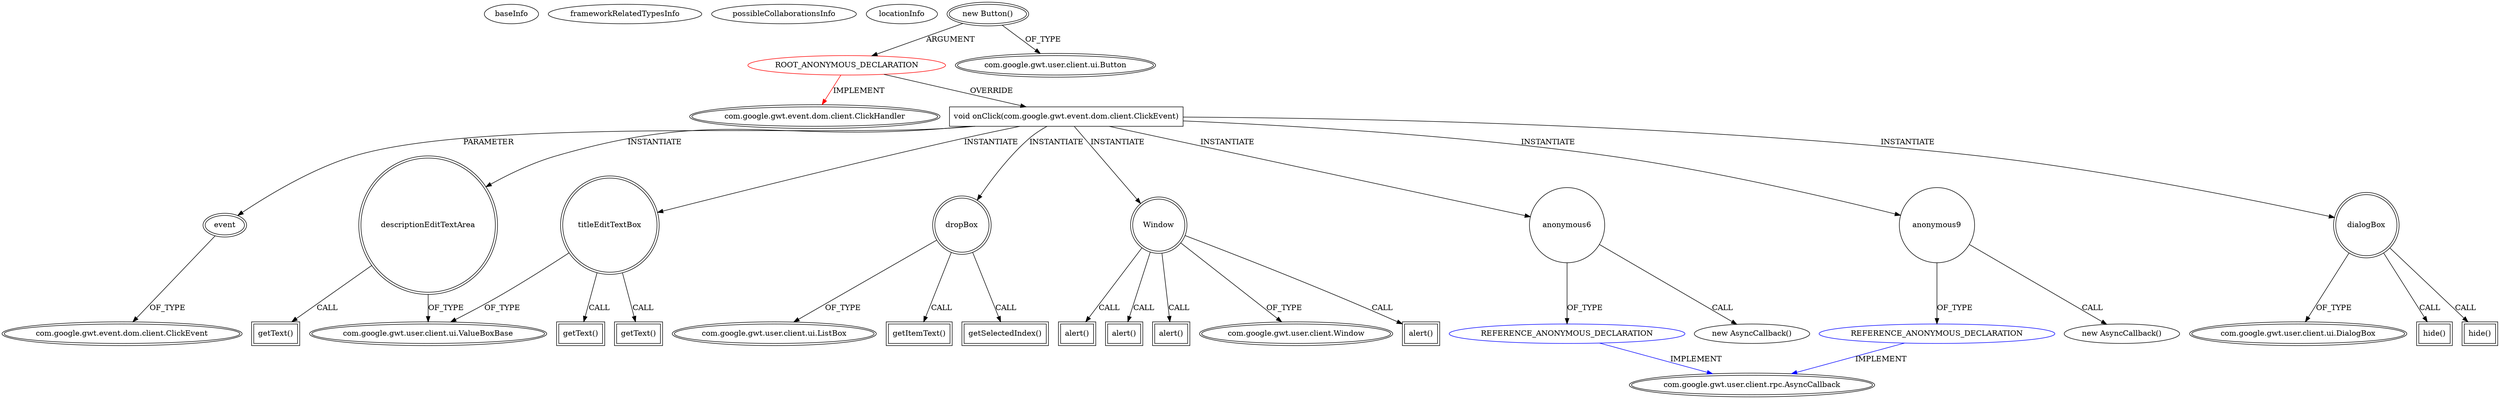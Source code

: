 digraph {
baseInfo[graphId=882,category="extension_graph",isAnonymous=true,possibleRelation=true]
frameworkRelatedTypesInfo[0="com.google.gwt.event.dom.client.ClickHandler"]
possibleCollaborationsInfo[0="882~OVERRIDING_METHOD_DECLARATION-INSTANTIATION-~com.google.gwt.event.dom.client.ClickHandler ~com.google.gwt.user.client.rpc.AsyncCallback ~true~true"]
locationInfo[projectName="bobvash-Resolution-Tracker",filePath="/bobvash-Resolution-Tracker/Resolution-Tracker-master/ResolutionTracker/src/com/bobvash/resolutiontracker/client/ResolutionDayWidget.java",contextSignature="com.google.gwt.user.client.ui.DialogBox createNewTaskDialogBox()",graphId="882"]
0[label="ROOT_ANONYMOUS_DECLARATION",vertexType="ROOT_ANONYMOUS_DECLARATION",isFrameworkType=false,color=red]
1[label="com.google.gwt.event.dom.client.ClickHandler",vertexType="FRAMEWORK_INTERFACE_TYPE",isFrameworkType=true,peripheries=2]
2[label="new Button()",vertexType="OUTSIDE_CONSTRUCTOR_CALL",isFrameworkType=true,peripheries=2]
3[label="com.google.gwt.user.client.ui.Button",vertexType="FRAMEWORK_CLASS_TYPE",isFrameworkType=true,peripheries=2]
4[label="void onClick(com.google.gwt.event.dom.client.ClickEvent)",vertexType="OVERRIDING_METHOD_DECLARATION",isFrameworkType=false,shape=box]
5[label="event",vertexType="PARAMETER_DECLARATION",isFrameworkType=true,peripheries=2]
6[label="com.google.gwt.event.dom.client.ClickEvent",vertexType="FRAMEWORK_CLASS_TYPE",isFrameworkType=true,peripheries=2]
7[label="titleEditTextBox",vertexType="VARIABLE_EXPRESION",isFrameworkType=true,peripheries=2,shape=circle]
9[label="com.google.gwt.user.client.ui.ValueBoxBase",vertexType="FRAMEWORK_CLASS_TYPE",isFrameworkType=true,peripheries=2]
8[label="getText()",vertexType="INSIDE_CALL",isFrameworkType=true,peripheries=2,shape=box]
11[label="getText()",vertexType="INSIDE_CALL",isFrameworkType=true,peripheries=2,shape=box]
12[label="descriptionEditTextArea",vertexType="VARIABLE_EXPRESION",isFrameworkType=true,peripheries=2,shape=circle]
13[label="getText()",vertexType="INSIDE_CALL",isFrameworkType=true,peripheries=2,shape=box]
15[label="dropBox",vertexType="VARIABLE_EXPRESION",isFrameworkType=true,peripheries=2,shape=circle]
17[label="com.google.gwt.user.client.ui.ListBox",vertexType="FRAMEWORK_CLASS_TYPE",isFrameworkType=true,peripheries=2]
16[label="getItemText()",vertexType="INSIDE_CALL",isFrameworkType=true,peripheries=2,shape=box]
19[label="getSelectedIndex()",vertexType="INSIDE_CALL",isFrameworkType=true,peripheries=2,shape=box]
20[label="Window",vertexType="VARIABLE_EXPRESION",isFrameworkType=true,peripheries=2,shape=circle]
22[label="com.google.gwt.user.client.Window",vertexType="FRAMEWORK_CLASS_TYPE",isFrameworkType=true,peripheries=2]
21[label="alert()",vertexType="INSIDE_CALL",isFrameworkType=true,peripheries=2,shape=box]
24[label="anonymous6",vertexType="VARIABLE_EXPRESION",isFrameworkType=false,shape=circle]
25[label="REFERENCE_ANONYMOUS_DECLARATION",vertexType="REFERENCE_ANONYMOUS_DECLARATION",isFrameworkType=false,color=blue]
26[label="com.google.gwt.user.client.rpc.AsyncCallback",vertexType="FRAMEWORK_INTERFACE_TYPE",isFrameworkType=true,peripheries=2]
23[label="new AsyncCallback()",vertexType="CONSTRUCTOR_CALL",isFrameworkType=false]
28[label="alert()",vertexType="INSIDE_CALL",isFrameworkType=true,peripheries=2,shape=box]
29[label="dialogBox",vertexType="VARIABLE_EXPRESION",isFrameworkType=true,peripheries=2,shape=circle]
31[label="com.google.gwt.user.client.ui.DialogBox",vertexType="FRAMEWORK_CLASS_TYPE",isFrameworkType=true,peripheries=2]
30[label="hide()",vertexType="INSIDE_CALL",isFrameworkType=true,peripheries=2,shape=box]
33[label="anonymous9",vertexType="VARIABLE_EXPRESION",isFrameworkType=false,shape=circle]
34[label="REFERENCE_ANONYMOUS_DECLARATION",vertexType="REFERENCE_ANONYMOUS_DECLARATION",isFrameworkType=false,color=blue]
32[label="new AsyncCallback()",vertexType="CONSTRUCTOR_CALL",isFrameworkType=false]
37[label="alert()",vertexType="INSIDE_CALL",isFrameworkType=true,peripheries=2,shape=box]
39[label="hide()",vertexType="INSIDE_CALL",isFrameworkType=true,peripheries=2,shape=box]
41[label="alert()",vertexType="INSIDE_CALL",isFrameworkType=true,peripheries=2,shape=box]
0->1[label="IMPLEMENT",color=red]
2->0[label="ARGUMENT"]
2->3[label="OF_TYPE"]
0->4[label="OVERRIDE"]
5->6[label="OF_TYPE"]
4->5[label="PARAMETER"]
4->7[label="INSTANTIATE"]
7->9[label="OF_TYPE"]
7->8[label="CALL"]
7->11[label="CALL"]
4->12[label="INSTANTIATE"]
12->9[label="OF_TYPE"]
12->13[label="CALL"]
4->15[label="INSTANTIATE"]
15->17[label="OF_TYPE"]
15->16[label="CALL"]
15->19[label="CALL"]
4->20[label="INSTANTIATE"]
20->22[label="OF_TYPE"]
20->21[label="CALL"]
4->24[label="INSTANTIATE"]
25->26[label="IMPLEMENT",color=blue]
24->25[label="OF_TYPE"]
24->23[label="CALL"]
20->28[label="CALL"]
4->29[label="INSTANTIATE"]
29->31[label="OF_TYPE"]
29->30[label="CALL"]
4->33[label="INSTANTIATE"]
34->26[label="IMPLEMENT",color=blue]
33->34[label="OF_TYPE"]
33->32[label="CALL"]
20->37[label="CALL"]
29->39[label="CALL"]
20->41[label="CALL"]
}
